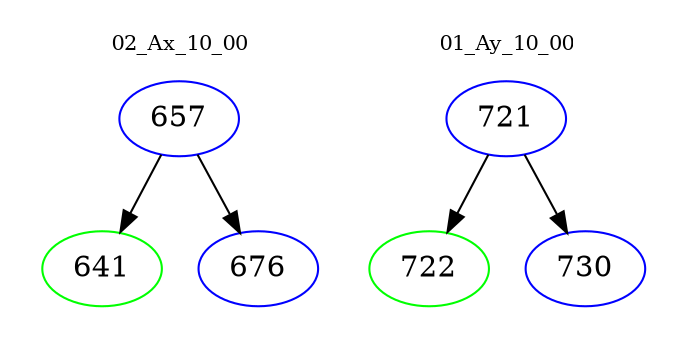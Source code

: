digraph{
subgraph cluster_0 {
color = white
label = "02_Ax_10_00";
fontsize=10;
T0_657 [label="657", color="blue"]
T0_657 -> T0_641 [color="black"]
T0_641 [label="641", color="green"]
T0_657 -> T0_676 [color="black"]
T0_676 [label="676", color="blue"]
}
subgraph cluster_1 {
color = white
label = "01_Ay_10_00";
fontsize=10;
T1_721 [label="721", color="blue"]
T1_721 -> T1_722 [color="black"]
T1_722 [label="722", color="green"]
T1_721 -> T1_730 [color="black"]
T1_730 [label="730", color="blue"]
}
}
